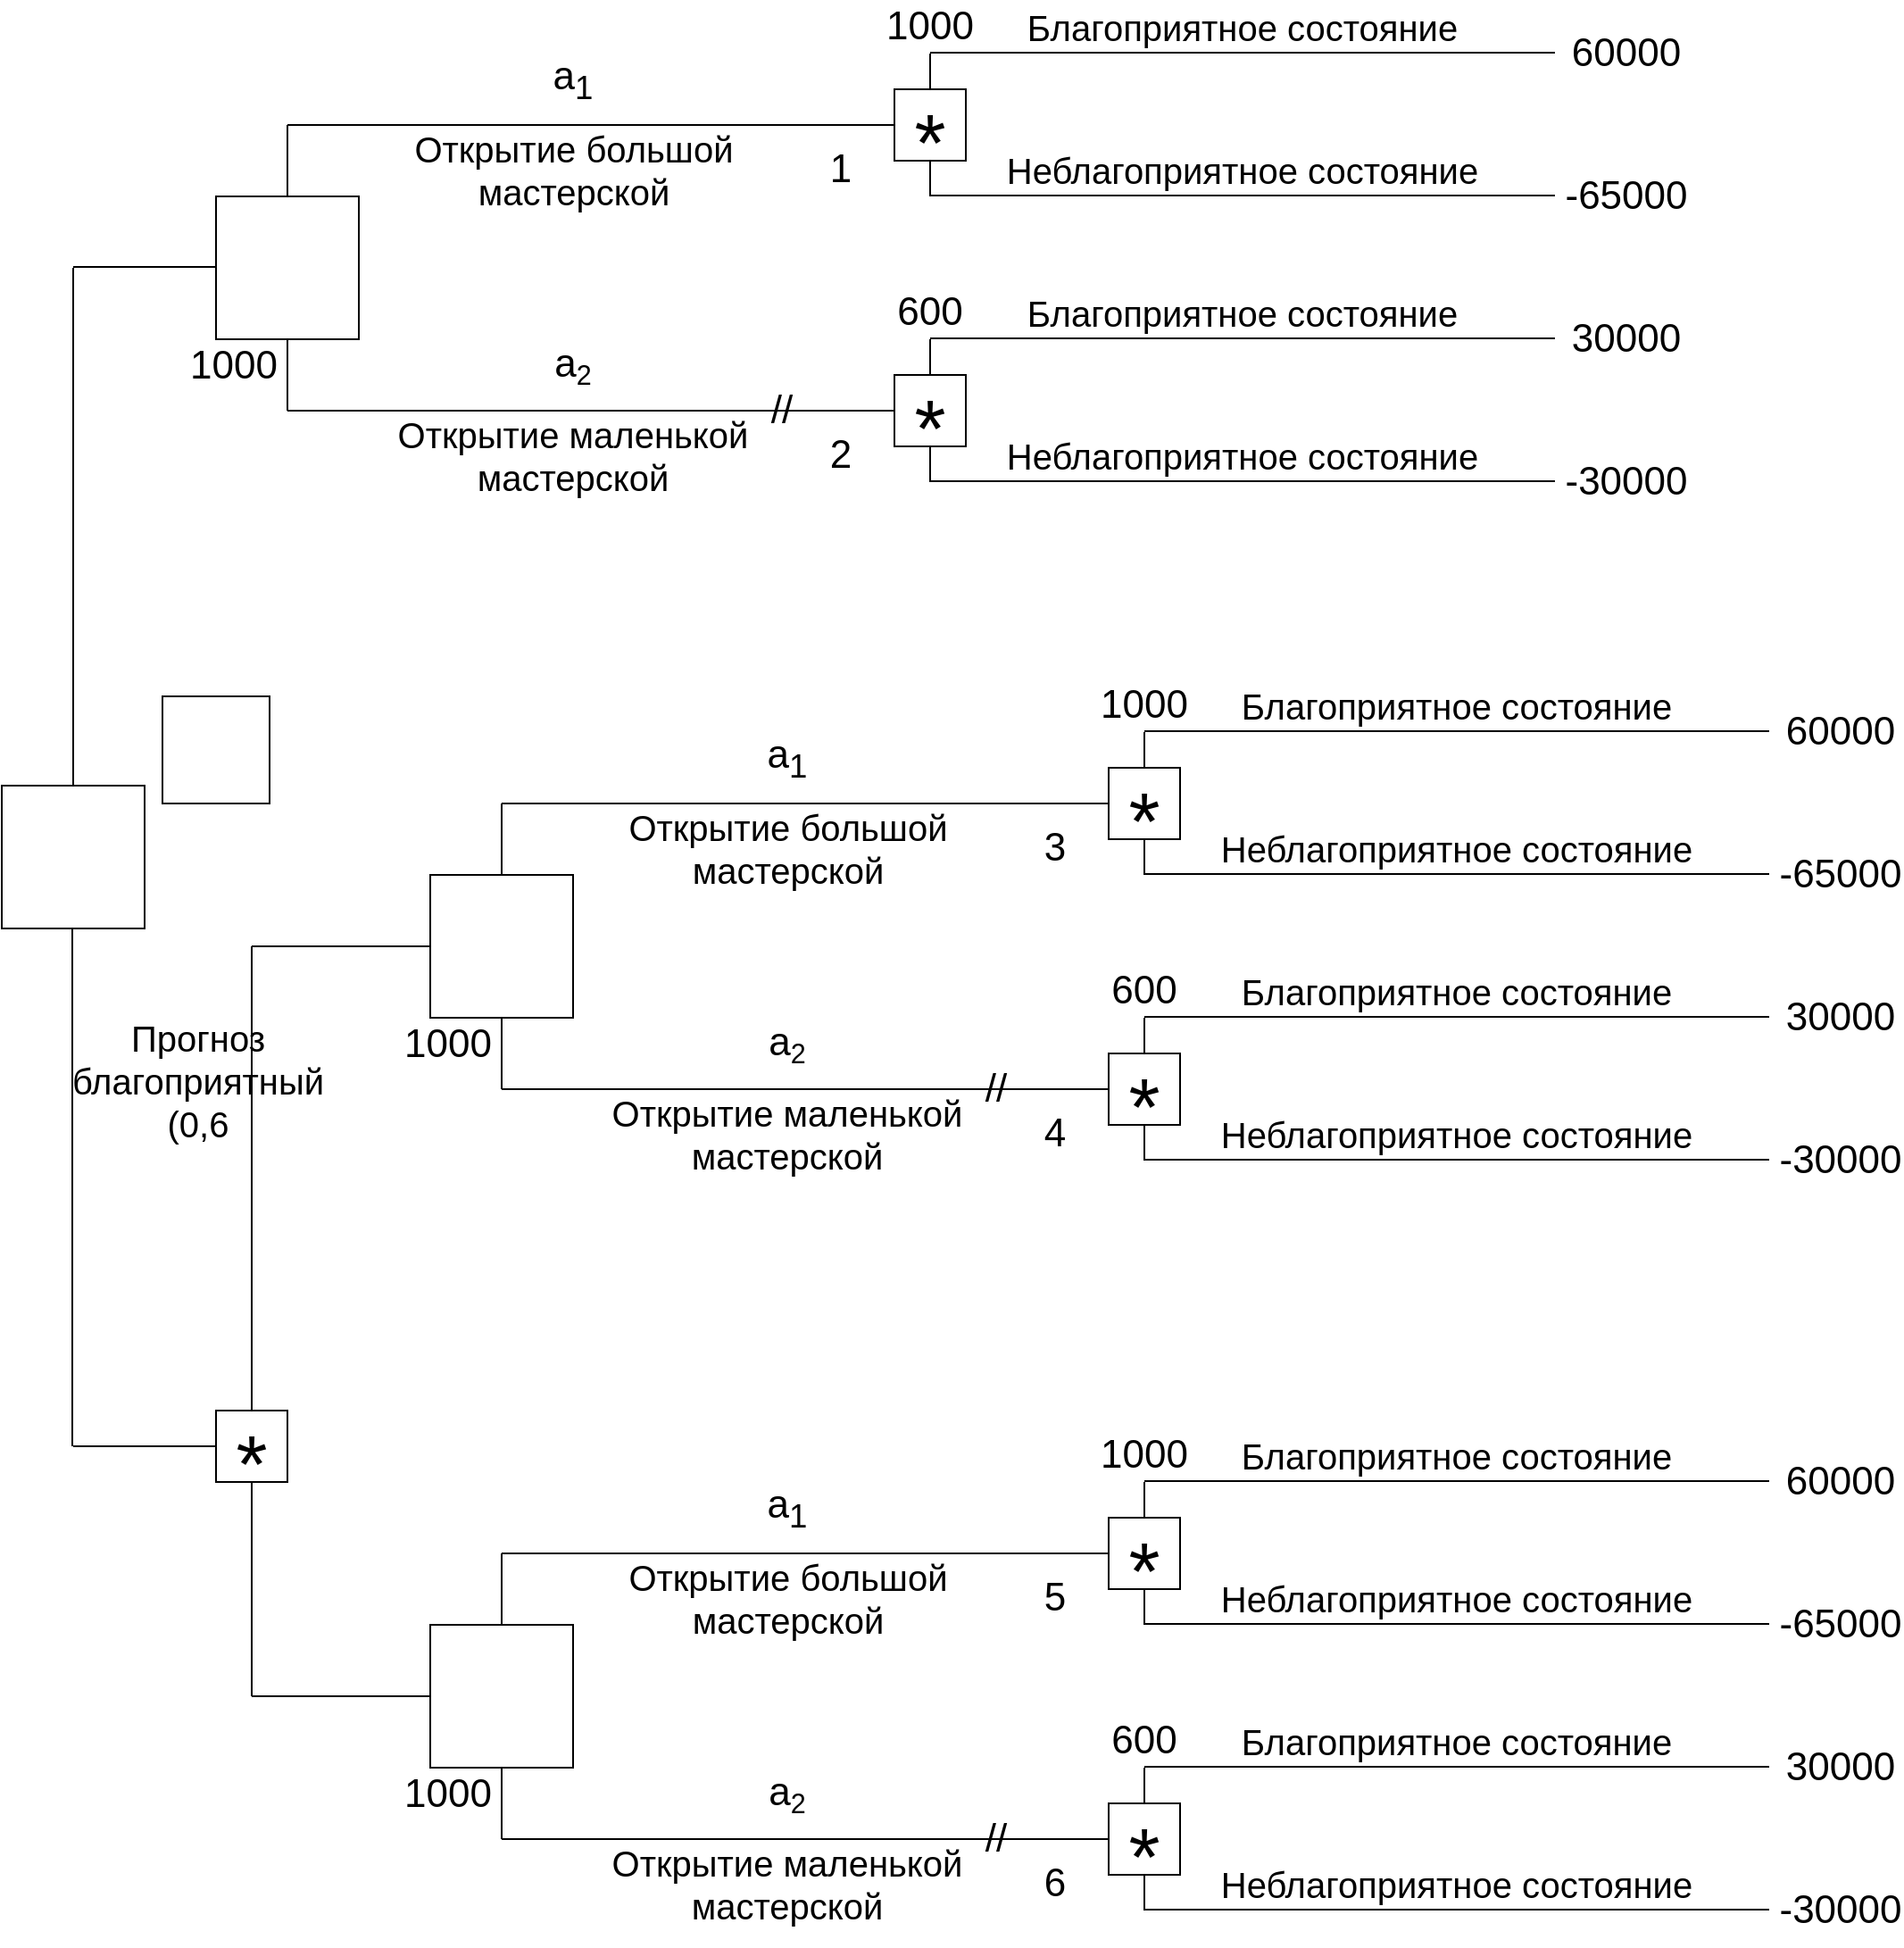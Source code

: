 <mxfile version="21.2.2" type="github">
  <diagram name="Страница 1" id="u-sbfwJLnuA_nyr79iu4">
    <mxGraphModel dx="1055" dy="1715" grid="1" gridSize="10" guides="1" tooltips="1" connect="1" arrows="1" fold="1" page="1" pageScale="1" pageWidth="827" pageHeight="1169" math="0" shadow="0">
      <root>
        <mxCell id="0" />
        <mxCell id="1" parent="0" />
        <mxCell id="143vvhO9jWTRz-17te7v-1" value="" style="whiteSpace=wrap;html=1;aspect=fixed;" vertex="1" parent="1">
          <mxGeometry x="200" y="360" width="80" height="80" as="geometry" />
        </mxCell>
        <mxCell id="143vvhO9jWTRz-17te7v-2" value="" style="whiteSpace=wrap;html=1;aspect=fixed;fontSize=30;" vertex="1" parent="1">
          <mxGeometry x="580" y="300" width="40" height="40" as="geometry" />
        </mxCell>
        <mxCell id="143vvhO9jWTRz-17te7v-3" value="" style="whiteSpace=wrap;html=1;aspect=fixed;" vertex="1" parent="1">
          <mxGeometry x="580" y="460" width="40" height="40" as="geometry" />
        </mxCell>
        <mxCell id="143vvhO9jWTRz-17te7v-4" value="" style="endArrow=none;html=1;rounded=0;" edge="1" parent="1">
          <mxGeometry width="50" height="50" relative="1" as="geometry">
            <mxPoint x="240" y="360" as="sourcePoint" />
            <mxPoint x="240" y="320" as="targetPoint" />
          </mxGeometry>
        </mxCell>
        <mxCell id="143vvhO9jWTRz-17te7v-5" value="" style="endArrow=none;html=1;rounded=0;entryX=0;entryY=0.5;entryDx=0;entryDy=0;" edge="1" parent="1" target="143vvhO9jWTRz-17te7v-2">
          <mxGeometry width="50" height="50" relative="1" as="geometry">
            <mxPoint x="240" y="320" as="sourcePoint" />
            <mxPoint x="290" y="270" as="targetPoint" />
          </mxGeometry>
        </mxCell>
        <mxCell id="143vvhO9jWTRz-17te7v-6" value="" style="endArrow=none;html=1;rounded=0;" edge="1" parent="1">
          <mxGeometry width="50" height="50" relative="1" as="geometry">
            <mxPoint x="240" y="480" as="sourcePoint" />
            <mxPoint x="240" y="440" as="targetPoint" />
          </mxGeometry>
        </mxCell>
        <mxCell id="143vvhO9jWTRz-17te7v-7" value="" style="endArrow=none;html=1;rounded=0;entryX=0;entryY=0.5;entryDx=0;entryDy=0;" edge="1" parent="1" target="143vvhO9jWTRz-17te7v-3">
          <mxGeometry width="50" height="50" relative="1" as="geometry">
            <mxPoint x="240" y="480" as="sourcePoint" />
            <mxPoint x="290" y="430" as="targetPoint" />
          </mxGeometry>
        </mxCell>
        <mxCell id="143vvhO9jWTRz-17te7v-8" value="" style="endArrow=none;html=1;rounded=0;" edge="1" parent="1">
          <mxGeometry width="50" height="50" relative="1" as="geometry">
            <mxPoint x="600" y="279.5" as="sourcePoint" />
            <mxPoint x="950" y="279.5" as="targetPoint" />
          </mxGeometry>
        </mxCell>
        <mxCell id="143vvhO9jWTRz-17te7v-9" value="" style="endArrow=none;html=1;rounded=0;" edge="1" parent="1">
          <mxGeometry width="50" height="50" relative="1" as="geometry">
            <mxPoint x="600" y="359.5" as="sourcePoint" />
            <mxPoint x="950" y="359.5" as="targetPoint" />
          </mxGeometry>
        </mxCell>
        <mxCell id="143vvhO9jWTRz-17te7v-10" value="" style="endArrow=none;html=1;rounded=0;" edge="1" parent="1">
          <mxGeometry width="50" height="50" relative="1" as="geometry">
            <mxPoint x="600" y="439.5" as="sourcePoint" />
            <mxPoint x="950" y="439.5" as="targetPoint" />
          </mxGeometry>
        </mxCell>
        <mxCell id="143vvhO9jWTRz-17te7v-11" value="" style="endArrow=none;html=1;rounded=0;" edge="1" parent="1">
          <mxGeometry width="50" height="50" relative="1" as="geometry">
            <mxPoint x="600" y="519.5" as="sourcePoint" />
            <mxPoint x="950" y="519.5" as="targetPoint" />
          </mxGeometry>
        </mxCell>
        <mxCell id="143vvhO9jWTRz-17te7v-12" value="" style="endArrow=none;html=1;rounded=0;exitX=0.5;exitY=0;exitDx=0;exitDy=0;" edge="1" parent="1" source="143vvhO9jWTRz-17te7v-3">
          <mxGeometry width="50" height="50" relative="1" as="geometry">
            <mxPoint x="550" y="490" as="sourcePoint" />
            <mxPoint x="600" y="440" as="targetPoint" />
          </mxGeometry>
        </mxCell>
        <mxCell id="143vvhO9jWTRz-17te7v-13" value="" style="endArrow=none;html=1;rounded=0;exitX=0.5;exitY=1;exitDx=0;exitDy=0;" edge="1" parent="1" source="143vvhO9jWTRz-17te7v-3">
          <mxGeometry width="50" height="50" relative="1" as="geometry">
            <mxPoint x="550" y="570" as="sourcePoint" />
            <mxPoint x="600" y="520" as="targetPoint" />
          </mxGeometry>
        </mxCell>
        <mxCell id="143vvhO9jWTRz-17te7v-14" value="" style="endArrow=none;html=1;rounded=0;exitX=0.5;exitY=0;exitDx=0;exitDy=0;" edge="1" parent="1" source="143vvhO9jWTRz-17te7v-2">
          <mxGeometry width="50" height="50" relative="1" as="geometry">
            <mxPoint x="550" y="330" as="sourcePoint" />
            <mxPoint x="600" y="280" as="targetPoint" />
          </mxGeometry>
        </mxCell>
        <mxCell id="143vvhO9jWTRz-17te7v-15" value="" style="endArrow=none;html=1;rounded=0;exitX=0.5;exitY=1;exitDx=0;exitDy=0;" edge="1" parent="1" source="143vvhO9jWTRz-17te7v-2">
          <mxGeometry width="50" height="50" relative="1" as="geometry">
            <mxPoint x="550" y="410" as="sourcePoint" />
            <mxPoint x="600" y="360" as="targetPoint" />
          </mxGeometry>
        </mxCell>
        <mxCell id="143vvhO9jWTRz-17te7v-16" value="&lt;span style=&quot;font-size: 20px;&quot;&gt;Благоприятное состояние&lt;/span&gt;" style="text;html=1;strokeColor=none;fillColor=none;align=center;verticalAlign=middle;whiteSpace=wrap;rounded=0;" vertex="1" parent="1">
          <mxGeometry x="630" y="250" width="290" height="30" as="geometry" />
        </mxCell>
        <mxCell id="143vvhO9jWTRz-17te7v-17" value="&lt;span style=&quot;font-size: 20px;&quot;&gt;Благоприятное состояние&lt;/span&gt;" style="text;html=1;strokeColor=none;fillColor=none;align=center;verticalAlign=middle;whiteSpace=wrap;rounded=0;" vertex="1" parent="1">
          <mxGeometry x="630" y="410" width="290" height="30" as="geometry" />
        </mxCell>
        <mxCell id="143vvhO9jWTRz-17te7v-18" value="&lt;span style=&quot;font-size: 20px;&quot;&gt;Неблагоприятное состояние&lt;/span&gt;" style="text;html=1;strokeColor=none;fillColor=none;align=center;verticalAlign=middle;whiteSpace=wrap;rounded=0;" vertex="1" parent="1">
          <mxGeometry x="630" y="330" width="290" height="30" as="geometry" />
        </mxCell>
        <mxCell id="143vvhO9jWTRz-17te7v-19" value="&lt;span style=&quot;font-size: 20px;&quot;&gt;Неблагоприятное состояние&lt;/span&gt;" style="text;html=1;strokeColor=none;fillColor=none;align=center;verticalAlign=middle;whiteSpace=wrap;rounded=0;" vertex="1" parent="1">
          <mxGeometry x="630" y="490" width="290" height="30" as="geometry" />
        </mxCell>
        <mxCell id="143vvhO9jWTRz-17te7v-20" value="&lt;span style=&quot;font-size: 20px;&quot;&gt;Открытие большой мастерской&lt;/span&gt;" style="text;html=1;strokeColor=none;fillColor=none;align=center;verticalAlign=middle;whiteSpace=wrap;rounded=0;fontSize=20;" vertex="1" parent="1">
          <mxGeometry x="253.5" y="330" width="293" height="30" as="geometry" />
        </mxCell>
        <mxCell id="143vvhO9jWTRz-17te7v-21" value="&lt;span style=&quot;font-size: 20px;&quot;&gt;Открытие маленькой мастерской&lt;/span&gt;" style="text;html=1;strokeColor=none;fillColor=none;align=center;verticalAlign=middle;whiteSpace=wrap;rounded=0;" vertex="1" parent="1">
          <mxGeometry x="270" y="490" width="260" height="30" as="geometry" />
        </mxCell>
        <mxCell id="143vvhO9jWTRz-17te7v-22" value="*" style="text;html=1;strokeColor=none;fillColor=none;align=center;verticalAlign=middle;whiteSpace=wrap;rounded=0;fontSize=45;" vertex="1" parent="1">
          <mxGeometry x="570" y="310" width="60" height="40" as="geometry" />
        </mxCell>
        <mxCell id="143vvhO9jWTRz-17te7v-23" value="*" style="text;html=1;strokeColor=none;fillColor=none;align=center;verticalAlign=middle;whiteSpace=wrap;rounded=0;fontSize=45;" vertex="1" parent="1">
          <mxGeometry x="570" y="470" width="60" height="40" as="geometry" />
        </mxCell>
        <mxCell id="143vvhO9jWTRz-17te7v-24" value="1" style="text;html=1;strokeColor=none;fillColor=none;align=center;verticalAlign=middle;whiteSpace=wrap;rounded=0;fontSize=22;" vertex="1" parent="1">
          <mxGeometry x="520" y="330" width="60" height="30" as="geometry" />
        </mxCell>
        <mxCell id="143vvhO9jWTRz-17te7v-25" value="2" style="text;html=1;strokeColor=none;fillColor=none;align=center;verticalAlign=middle;whiteSpace=wrap;rounded=0;fontSize=22;" vertex="1" parent="1">
          <mxGeometry x="520" y="490" width="60" height="30" as="geometry" />
        </mxCell>
        <mxCell id="143vvhO9jWTRz-17te7v-26" value="a&lt;sub&gt;1&lt;/sub&gt;" style="text;html=1;strokeColor=none;fillColor=none;align=center;verticalAlign=middle;whiteSpace=wrap;rounded=0;fontSize=22;" vertex="1" parent="1">
          <mxGeometry x="370" y="280" width="60" height="30" as="geometry" />
        </mxCell>
        <mxCell id="143vvhO9jWTRz-17te7v-27" value="a&lt;span style=&quot;font-size: 18.333px;&quot;&gt;&lt;sub&gt;2&lt;/sub&gt;&lt;/span&gt;" style="text;html=1;strokeColor=none;fillColor=none;align=center;verticalAlign=middle;whiteSpace=wrap;rounded=0;fontSize=22;" vertex="1" parent="1">
          <mxGeometry x="370" y="440" width="60" height="30" as="geometry" />
        </mxCell>
        <mxCell id="143vvhO9jWTRz-17te7v-28" value="60000" style="text;html=1;strokeColor=none;fillColor=none;align=center;verticalAlign=middle;whiteSpace=wrap;rounded=0;fontSize=22;" vertex="1" parent="1">
          <mxGeometry x="960" y="260" width="60" height="40" as="geometry" />
        </mxCell>
        <mxCell id="143vvhO9jWTRz-17te7v-29" value="-65000" style="text;html=1;strokeColor=none;fillColor=none;align=center;verticalAlign=middle;whiteSpace=wrap;rounded=0;fontSize=22;" vertex="1" parent="1">
          <mxGeometry x="960" y="340" width="60" height="40" as="geometry" />
        </mxCell>
        <mxCell id="143vvhO9jWTRz-17te7v-30" value="30000" style="text;html=1;strokeColor=none;fillColor=none;align=center;verticalAlign=middle;whiteSpace=wrap;rounded=0;fontSize=22;" vertex="1" parent="1">
          <mxGeometry x="960" y="420" width="60" height="40" as="geometry" />
        </mxCell>
        <mxCell id="143vvhO9jWTRz-17te7v-31" value="-30000" style="text;html=1;strokeColor=none;fillColor=none;align=center;verticalAlign=middle;whiteSpace=wrap;rounded=0;fontSize=22;" vertex="1" parent="1">
          <mxGeometry x="960" y="500" width="60" height="40" as="geometry" />
        </mxCell>
        <mxCell id="143vvhO9jWTRz-17te7v-32" value="1000" style="text;html=1;strokeColor=none;fillColor=none;align=center;verticalAlign=middle;whiteSpace=wrap;rounded=0;fontSize=22;" vertex="1" parent="1">
          <mxGeometry x="180" y="440" width="60" height="30" as="geometry" />
        </mxCell>
        <mxCell id="143vvhO9jWTRz-17te7v-33" value="1000" style="text;html=1;strokeColor=none;fillColor=none;align=center;verticalAlign=middle;whiteSpace=wrap;rounded=0;fontSize=22;" vertex="1" parent="1">
          <mxGeometry x="570" y="250" width="60" height="30" as="geometry" />
        </mxCell>
        <mxCell id="143vvhO9jWTRz-17te7v-34" value="600" style="text;html=1;strokeColor=none;fillColor=none;align=center;verticalAlign=middle;whiteSpace=wrap;rounded=0;fontSize=22;" vertex="1" parent="1">
          <mxGeometry x="570" y="410" width="60" height="30" as="geometry" />
        </mxCell>
        <mxCell id="143vvhO9jWTRz-17te7v-35" value="//" style="text;html=1;strokeColor=none;fillColor=none;align=center;verticalAlign=middle;whiteSpace=wrap;rounded=0;fontSize=22;" vertex="1" parent="1">
          <mxGeometry x="486.5" y="465" width="60" height="30" as="geometry" />
        </mxCell>
        <mxCell id="143vvhO9jWTRz-17te7v-36" value="" style="endArrow=none;html=1;rounded=0;" edge="1" parent="1">
          <mxGeometry width="50" height="50" relative="1" as="geometry">
            <mxPoint x="120" y="1060" as="sourcePoint" />
            <mxPoint x="200" y="1060" as="targetPoint" />
          </mxGeometry>
        </mxCell>
        <mxCell id="143vvhO9jWTRz-17te7v-37" value="" style="endArrow=none;html=1;rounded=0;" edge="1" parent="1">
          <mxGeometry width="50" height="50" relative="1" as="geometry">
            <mxPoint x="120" y="690" as="sourcePoint" />
            <mxPoint x="120" y="400" as="targetPoint" />
          </mxGeometry>
        </mxCell>
        <mxCell id="143vvhO9jWTRz-17te7v-38" value="" style="whiteSpace=wrap;html=1;aspect=fixed;" vertex="1" parent="1">
          <mxGeometry x="80" y="690" width="80" height="80" as="geometry" />
        </mxCell>
        <mxCell id="143vvhO9jWTRz-17te7v-39" value="" style="whiteSpace=wrap;html=1;aspect=fixed;" vertex="1" parent="1">
          <mxGeometry x="170" y="640" width="60" height="60" as="geometry" />
        </mxCell>
        <mxCell id="143vvhO9jWTRz-17te7v-40" value="" style="endArrow=none;html=1;rounded=0;" edge="1" parent="1">
          <mxGeometry width="50" height="50" relative="1" as="geometry">
            <mxPoint x="119.5" y="1060" as="sourcePoint" />
            <mxPoint x="119.5" y="770" as="targetPoint" />
          </mxGeometry>
        </mxCell>
        <mxCell id="143vvhO9jWTRz-17te7v-41" value="" style="endArrow=none;html=1;rounded=0;" edge="1" parent="1">
          <mxGeometry width="50" height="50" relative="1" as="geometry">
            <mxPoint x="120" y="399.5" as="sourcePoint" />
            <mxPoint x="200" y="399.5" as="targetPoint" />
          </mxGeometry>
        </mxCell>
        <mxCell id="143vvhO9jWTRz-17te7v-42" value="" style="whiteSpace=wrap;html=1;aspect=fixed;" vertex="1" parent="1">
          <mxGeometry x="200" y="1040" width="40" height="40" as="geometry" />
        </mxCell>
        <mxCell id="143vvhO9jWTRz-17te7v-43" value="*" style="text;html=1;strokeColor=none;fillColor=none;align=center;verticalAlign=middle;whiteSpace=wrap;rounded=0;fontSize=45;" vertex="1" parent="1">
          <mxGeometry x="190" y="1050" width="60" height="40" as="geometry" />
        </mxCell>
        <mxCell id="143vvhO9jWTRz-17te7v-44" value="" style="endArrow=none;html=1;rounded=0;" edge="1" parent="1">
          <mxGeometry width="50" height="50" relative="1" as="geometry">
            <mxPoint x="220" y="1040" as="sourcePoint" />
            <mxPoint x="220" y="780" as="targetPoint" />
          </mxGeometry>
        </mxCell>
        <mxCell id="143vvhO9jWTRz-17te7v-45" value="&lt;span style=&quot;font-size: 20px;&quot;&gt;Прогноз благоприятный (0,6&lt;/span&gt;" style="text;html=1;strokeColor=none;fillColor=none;align=center;verticalAlign=middle;whiteSpace=wrap;rounded=0;flipV=0;flipH=0;" vertex="1" parent="1">
          <mxGeometry x="160" y="830" width="60" height="50" as="geometry" />
        </mxCell>
        <mxCell id="143vvhO9jWTRz-17te7v-46" value="" style="endArrow=none;html=1;rounded=0;" edge="1" parent="1">
          <mxGeometry width="50" height="50" relative="1" as="geometry">
            <mxPoint x="220" y="780" as="sourcePoint" />
            <mxPoint x="320" y="780" as="targetPoint" />
          </mxGeometry>
        </mxCell>
        <mxCell id="143vvhO9jWTRz-17te7v-47" value="" style="whiteSpace=wrap;html=1;aspect=fixed;" vertex="1" parent="1">
          <mxGeometry x="320" y="740" width="80" height="80" as="geometry" />
        </mxCell>
        <mxCell id="143vvhO9jWTRz-17te7v-48" value="" style="whiteSpace=wrap;html=1;aspect=fixed;fontSize=30;" vertex="1" parent="1">
          <mxGeometry x="700" y="680" width="40" height="40" as="geometry" />
        </mxCell>
        <mxCell id="143vvhO9jWTRz-17te7v-49" value="" style="whiteSpace=wrap;html=1;aspect=fixed;" vertex="1" parent="1">
          <mxGeometry x="700" y="840" width="40" height="40" as="geometry" />
        </mxCell>
        <mxCell id="143vvhO9jWTRz-17te7v-50" value="" style="endArrow=none;html=1;rounded=0;" edge="1" parent="1">
          <mxGeometry width="50" height="50" relative="1" as="geometry">
            <mxPoint x="360" y="740" as="sourcePoint" />
            <mxPoint x="360" y="700" as="targetPoint" />
          </mxGeometry>
        </mxCell>
        <mxCell id="143vvhO9jWTRz-17te7v-51" value="" style="endArrow=none;html=1;rounded=0;entryX=0;entryY=0.5;entryDx=0;entryDy=0;" edge="1" parent="1" target="143vvhO9jWTRz-17te7v-48">
          <mxGeometry width="50" height="50" relative="1" as="geometry">
            <mxPoint x="360" y="700" as="sourcePoint" />
            <mxPoint x="410" y="650" as="targetPoint" />
          </mxGeometry>
        </mxCell>
        <mxCell id="143vvhO9jWTRz-17te7v-52" value="" style="endArrow=none;html=1;rounded=0;" edge="1" parent="1">
          <mxGeometry width="50" height="50" relative="1" as="geometry">
            <mxPoint x="360" y="860" as="sourcePoint" />
            <mxPoint x="360" y="820" as="targetPoint" />
          </mxGeometry>
        </mxCell>
        <mxCell id="143vvhO9jWTRz-17te7v-53" value="" style="endArrow=none;html=1;rounded=0;entryX=0;entryY=0.5;entryDx=0;entryDy=0;" edge="1" parent="1" target="143vvhO9jWTRz-17te7v-49">
          <mxGeometry width="50" height="50" relative="1" as="geometry">
            <mxPoint x="360" y="860" as="sourcePoint" />
            <mxPoint x="410" y="810" as="targetPoint" />
          </mxGeometry>
        </mxCell>
        <mxCell id="143vvhO9jWTRz-17te7v-54" value="" style="endArrow=none;html=1;rounded=0;" edge="1" parent="1">
          <mxGeometry width="50" height="50" relative="1" as="geometry">
            <mxPoint x="720" y="659.5" as="sourcePoint" />
            <mxPoint x="1070" y="659.5" as="targetPoint" />
          </mxGeometry>
        </mxCell>
        <mxCell id="143vvhO9jWTRz-17te7v-55" value="" style="endArrow=none;html=1;rounded=0;" edge="1" parent="1">
          <mxGeometry width="50" height="50" relative="1" as="geometry">
            <mxPoint x="720" y="739.5" as="sourcePoint" />
            <mxPoint x="1070" y="739.5" as="targetPoint" />
          </mxGeometry>
        </mxCell>
        <mxCell id="143vvhO9jWTRz-17te7v-56" value="" style="endArrow=none;html=1;rounded=0;" edge="1" parent="1">
          <mxGeometry width="50" height="50" relative="1" as="geometry">
            <mxPoint x="720" y="819.5" as="sourcePoint" />
            <mxPoint x="1070" y="819.5" as="targetPoint" />
          </mxGeometry>
        </mxCell>
        <mxCell id="143vvhO9jWTRz-17te7v-57" value="" style="endArrow=none;html=1;rounded=0;" edge="1" parent="1">
          <mxGeometry width="50" height="50" relative="1" as="geometry">
            <mxPoint x="720" y="899.5" as="sourcePoint" />
            <mxPoint x="1070" y="899.5" as="targetPoint" />
          </mxGeometry>
        </mxCell>
        <mxCell id="143vvhO9jWTRz-17te7v-58" value="" style="endArrow=none;html=1;rounded=0;exitX=0.5;exitY=0;exitDx=0;exitDy=0;" edge="1" parent="1" source="143vvhO9jWTRz-17te7v-49">
          <mxGeometry width="50" height="50" relative="1" as="geometry">
            <mxPoint x="670" y="870" as="sourcePoint" />
            <mxPoint x="720" y="820" as="targetPoint" />
          </mxGeometry>
        </mxCell>
        <mxCell id="143vvhO9jWTRz-17te7v-59" value="" style="endArrow=none;html=1;rounded=0;exitX=0.5;exitY=1;exitDx=0;exitDy=0;" edge="1" parent="1" source="143vvhO9jWTRz-17te7v-49">
          <mxGeometry width="50" height="50" relative="1" as="geometry">
            <mxPoint x="670" y="950" as="sourcePoint" />
            <mxPoint x="720" y="900" as="targetPoint" />
          </mxGeometry>
        </mxCell>
        <mxCell id="143vvhO9jWTRz-17te7v-60" value="" style="endArrow=none;html=1;rounded=0;exitX=0.5;exitY=0;exitDx=0;exitDy=0;" edge="1" parent="1" source="143vvhO9jWTRz-17te7v-48">
          <mxGeometry width="50" height="50" relative="1" as="geometry">
            <mxPoint x="670" y="710" as="sourcePoint" />
            <mxPoint x="720" y="660" as="targetPoint" />
          </mxGeometry>
        </mxCell>
        <mxCell id="143vvhO9jWTRz-17te7v-61" value="" style="endArrow=none;html=1;rounded=0;exitX=0.5;exitY=1;exitDx=0;exitDy=0;" edge="1" parent="1" source="143vvhO9jWTRz-17te7v-48">
          <mxGeometry width="50" height="50" relative="1" as="geometry">
            <mxPoint x="670" y="790" as="sourcePoint" />
            <mxPoint x="720" y="740" as="targetPoint" />
          </mxGeometry>
        </mxCell>
        <mxCell id="143vvhO9jWTRz-17te7v-62" value="&lt;span style=&quot;font-size: 20px;&quot;&gt;Благоприятное состояние&lt;/span&gt;" style="text;html=1;strokeColor=none;fillColor=none;align=center;verticalAlign=middle;whiteSpace=wrap;rounded=0;" vertex="1" parent="1">
          <mxGeometry x="750" y="630" width="290" height="30" as="geometry" />
        </mxCell>
        <mxCell id="143vvhO9jWTRz-17te7v-63" value="&lt;span style=&quot;font-size: 20px;&quot;&gt;Благоприятное состояние&lt;/span&gt;" style="text;html=1;strokeColor=none;fillColor=none;align=center;verticalAlign=middle;whiteSpace=wrap;rounded=0;" vertex="1" parent="1">
          <mxGeometry x="750" y="790" width="290" height="30" as="geometry" />
        </mxCell>
        <mxCell id="143vvhO9jWTRz-17te7v-64" value="&lt;span style=&quot;font-size: 20px;&quot;&gt;Неблагоприятное состояние&lt;/span&gt;" style="text;html=1;strokeColor=none;fillColor=none;align=center;verticalAlign=middle;whiteSpace=wrap;rounded=0;" vertex="1" parent="1">
          <mxGeometry x="750" y="710" width="290" height="30" as="geometry" />
        </mxCell>
        <mxCell id="143vvhO9jWTRz-17te7v-65" value="&lt;span style=&quot;font-size: 20px;&quot;&gt;Неблагоприятное состояние&lt;/span&gt;" style="text;html=1;strokeColor=none;fillColor=none;align=center;verticalAlign=middle;whiteSpace=wrap;rounded=0;" vertex="1" parent="1">
          <mxGeometry x="750" y="870" width="290" height="30" as="geometry" />
        </mxCell>
        <mxCell id="143vvhO9jWTRz-17te7v-66" value="&lt;span style=&quot;font-size: 20px;&quot;&gt;Открытие большой мастерской&lt;/span&gt;" style="text;html=1;strokeColor=none;fillColor=none;align=center;verticalAlign=middle;whiteSpace=wrap;rounded=0;fontSize=20;" vertex="1" parent="1">
          <mxGeometry x="373.5" y="710" width="293" height="30" as="geometry" />
        </mxCell>
        <mxCell id="143vvhO9jWTRz-17te7v-67" value="&lt;span style=&quot;font-size: 20px;&quot;&gt;Открытие маленькой мастерской&lt;/span&gt;" style="text;html=1;strokeColor=none;fillColor=none;align=center;verticalAlign=middle;whiteSpace=wrap;rounded=0;" vertex="1" parent="1">
          <mxGeometry x="390" y="870" width="260" height="30" as="geometry" />
        </mxCell>
        <mxCell id="143vvhO9jWTRz-17te7v-68" value="*" style="text;html=1;strokeColor=none;fillColor=none;align=center;verticalAlign=middle;whiteSpace=wrap;rounded=0;fontSize=45;" vertex="1" parent="1">
          <mxGeometry x="690" y="690" width="60" height="40" as="geometry" />
        </mxCell>
        <mxCell id="143vvhO9jWTRz-17te7v-69" value="*" style="text;html=1;strokeColor=none;fillColor=none;align=center;verticalAlign=middle;whiteSpace=wrap;rounded=0;fontSize=45;" vertex="1" parent="1">
          <mxGeometry x="690" y="850" width="60" height="40" as="geometry" />
        </mxCell>
        <mxCell id="143vvhO9jWTRz-17te7v-70" value="3" style="text;html=1;strokeColor=none;fillColor=none;align=center;verticalAlign=middle;whiteSpace=wrap;rounded=0;fontSize=22;" vertex="1" parent="1">
          <mxGeometry x="640" y="710" width="60" height="30" as="geometry" />
        </mxCell>
        <mxCell id="143vvhO9jWTRz-17te7v-71" value="4" style="text;html=1;strokeColor=none;fillColor=none;align=center;verticalAlign=middle;whiteSpace=wrap;rounded=0;fontSize=22;" vertex="1" parent="1">
          <mxGeometry x="640" y="870" width="60" height="30" as="geometry" />
        </mxCell>
        <mxCell id="143vvhO9jWTRz-17te7v-72" value="a&lt;sub&gt;1&lt;/sub&gt;" style="text;html=1;strokeColor=none;fillColor=none;align=center;verticalAlign=middle;whiteSpace=wrap;rounded=0;fontSize=22;" vertex="1" parent="1">
          <mxGeometry x="490" y="660" width="60" height="30" as="geometry" />
        </mxCell>
        <mxCell id="143vvhO9jWTRz-17te7v-73" value="a&lt;span style=&quot;font-size: 18.333px;&quot;&gt;&lt;sub&gt;2&lt;/sub&gt;&lt;/span&gt;" style="text;html=1;strokeColor=none;fillColor=none;align=center;verticalAlign=middle;whiteSpace=wrap;rounded=0;fontSize=22;" vertex="1" parent="1">
          <mxGeometry x="490" y="820" width="60" height="30" as="geometry" />
        </mxCell>
        <mxCell id="143vvhO9jWTRz-17te7v-74" value="60000" style="text;html=1;strokeColor=none;fillColor=none;align=center;verticalAlign=middle;whiteSpace=wrap;rounded=0;fontSize=22;" vertex="1" parent="1">
          <mxGeometry x="1080" y="640" width="60" height="40" as="geometry" />
        </mxCell>
        <mxCell id="143vvhO9jWTRz-17te7v-75" value="-65000" style="text;html=1;strokeColor=none;fillColor=none;align=center;verticalAlign=middle;whiteSpace=wrap;rounded=0;fontSize=22;" vertex="1" parent="1">
          <mxGeometry x="1080" y="720" width="60" height="40" as="geometry" />
        </mxCell>
        <mxCell id="143vvhO9jWTRz-17te7v-76" value="30000" style="text;html=1;strokeColor=none;fillColor=none;align=center;verticalAlign=middle;whiteSpace=wrap;rounded=0;fontSize=22;" vertex="1" parent="1">
          <mxGeometry x="1080" y="800" width="60" height="40" as="geometry" />
        </mxCell>
        <mxCell id="143vvhO9jWTRz-17te7v-77" value="-30000" style="text;html=1;strokeColor=none;fillColor=none;align=center;verticalAlign=middle;whiteSpace=wrap;rounded=0;fontSize=22;" vertex="1" parent="1">
          <mxGeometry x="1080" y="880" width="60" height="40" as="geometry" />
        </mxCell>
        <mxCell id="143vvhO9jWTRz-17te7v-78" value="1000" style="text;html=1;strokeColor=none;fillColor=none;align=center;verticalAlign=middle;whiteSpace=wrap;rounded=0;fontSize=22;" vertex="1" parent="1">
          <mxGeometry x="300" y="820" width="60" height="30" as="geometry" />
        </mxCell>
        <mxCell id="143vvhO9jWTRz-17te7v-79" value="1000" style="text;html=1;strokeColor=none;fillColor=none;align=center;verticalAlign=middle;whiteSpace=wrap;rounded=0;fontSize=22;" vertex="1" parent="1">
          <mxGeometry x="690" y="630" width="60" height="30" as="geometry" />
        </mxCell>
        <mxCell id="143vvhO9jWTRz-17te7v-80" value="600" style="text;html=1;strokeColor=none;fillColor=none;align=center;verticalAlign=middle;whiteSpace=wrap;rounded=0;fontSize=22;" vertex="1" parent="1">
          <mxGeometry x="690" y="790" width="60" height="30" as="geometry" />
        </mxCell>
        <mxCell id="143vvhO9jWTRz-17te7v-81" value="//" style="text;html=1;strokeColor=none;fillColor=none;align=center;verticalAlign=middle;whiteSpace=wrap;rounded=0;fontSize=22;" vertex="1" parent="1">
          <mxGeometry x="606.5" y="845" width="60" height="30" as="geometry" />
        </mxCell>
        <mxCell id="143vvhO9jWTRz-17te7v-82" value="" style="endArrow=none;html=1;rounded=0;" edge="1" parent="1">
          <mxGeometry width="50" height="50" relative="1" as="geometry">
            <mxPoint x="220" y="1200" as="sourcePoint" />
            <mxPoint x="220" y="1080" as="targetPoint" />
          </mxGeometry>
        </mxCell>
        <mxCell id="143vvhO9jWTRz-17te7v-119" value="" style="endArrow=none;html=1;rounded=0;" edge="1" parent="1">
          <mxGeometry width="50" height="50" relative="1" as="geometry">
            <mxPoint x="220" y="1200" as="sourcePoint" />
            <mxPoint x="320" y="1200" as="targetPoint" />
          </mxGeometry>
        </mxCell>
        <mxCell id="143vvhO9jWTRz-17te7v-120" value="" style="whiteSpace=wrap;html=1;aspect=fixed;" vertex="1" parent="1">
          <mxGeometry x="320" y="1160" width="80" height="80" as="geometry" />
        </mxCell>
        <mxCell id="143vvhO9jWTRz-17te7v-121" value="" style="whiteSpace=wrap;html=1;aspect=fixed;fontSize=30;" vertex="1" parent="1">
          <mxGeometry x="700" y="1100" width="40" height="40" as="geometry" />
        </mxCell>
        <mxCell id="143vvhO9jWTRz-17te7v-122" value="" style="whiteSpace=wrap;html=1;aspect=fixed;" vertex="1" parent="1">
          <mxGeometry x="700" y="1260" width="40" height="40" as="geometry" />
        </mxCell>
        <mxCell id="143vvhO9jWTRz-17te7v-123" value="" style="endArrow=none;html=1;rounded=0;" edge="1" parent="1">
          <mxGeometry width="50" height="50" relative="1" as="geometry">
            <mxPoint x="360" y="1160" as="sourcePoint" />
            <mxPoint x="360" y="1120" as="targetPoint" />
          </mxGeometry>
        </mxCell>
        <mxCell id="143vvhO9jWTRz-17te7v-124" value="" style="endArrow=none;html=1;rounded=0;entryX=0;entryY=0.5;entryDx=0;entryDy=0;" edge="1" parent="1" target="143vvhO9jWTRz-17te7v-121">
          <mxGeometry width="50" height="50" relative="1" as="geometry">
            <mxPoint x="360" y="1120" as="sourcePoint" />
            <mxPoint x="410" y="1070" as="targetPoint" />
          </mxGeometry>
        </mxCell>
        <mxCell id="143vvhO9jWTRz-17te7v-125" value="" style="endArrow=none;html=1;rounded=0;" edge="1" parent="1">
          <mxGeometry width="50" height="50" relative="1" as="geometry">
            <mxPoint x="360" y="1280" as="sourcePoint" />
            <mxPoint x="360" y="1240" as="targetPoint" />
          </mxGeometry>
        </mxCell>
        <mxCell id="143vvhO9jWTRz-17te7v-126" value="" style="endArrow=none;html=1;rounded=0;entryX=0;entryY=0.5;entryDx=0;entryDy=0;" edge="1" parent="1" target="143vvhO9jWTRz-17te7v-122">
          <mxGeometry width="50" height="50" relative="1" as="geometry">
            <mxPoint x="360" y="1280" as="sourcePoint" />
            <mxPoint x="410" y="1230" as="targetPoint" />
          </mxGeometry>
        </mxCell>
        <mxCell id="143vvhO9jWTRz-17te7v-127" value="" style="endArrow=none;html=1;rounded=0;" edge="1" parent="1">
          <mxGeometry width="50" height="50" relative="1" as="geometry">
            <mxPoint x="720" y="1079.5" as="sourcePoint" />
            <mxPoint x="1070" y="1079.5" as="targetPoint" />
          </mxGeometry>
        </mxCell>
        <mxCell id="143vvhO9jWTRz-17te7v-128" value="" style="endArrow=none;html=1;rounded=0;" edge="1" parent="1">
          <mxGeometry width="50" height="50" relative="1" as="geometry">
            <mxPoint x="720" y="1159.5" as="sourcePoint" />
            <mxPoint x="1070" y="1159.5" as="targetPoint" />
          </mxGeometry>
        </mxCell>
        <mxCell id="143vvhO9jWTRz-17te7v-129" value="" style="endArrow=none;html=1;rounded=0;" edge="1" parent="1">
          <mxGeometry width="50" height="50" relative="1" as="geometry">
            <mxPoint x="720" y="1239.5" as="sourcePoint" />
            <mxPoint x="1070" y="1239.5" as="targetPoint" />
          </mxGeometry>
        </mxCell>
        <mxCell id="143vvhO9jWTRz-17te7v-130" value="" style="endArrow=none;html=1;rounded=0;" edge="1" parent="1">
          <mxGeometry width="50" height="50" relative="1" as="geometry">
            <mxPoint x="720" y="1319.5" as="sourcePoint" />
            <mxPoint x="1070" y="1319.5" as="targetPoint" />
          </mxGeometry>
        </mxCell>
        <mxCell id="143vvhO9jWTRz-17te7v-131" value="" style="endArrow=none;html=1;rounded=0;exitX=0.5;exitY=0;exitDx=0;exitDy=0;" edge="1" parent="1" source="143vvhO9jWTRz-17te7v-122">
          <mxGeometry width="50" height="50" relative="1" as="geometry">
            <mxPoint x="670" y="1290" as="sourcePoint" />
            <mxPoint x="720" y="1240" as="targetPoint" />
          </mxGeometry>
        </mxCell>
        <mxCell id="143vvhO9jWTRz-17te7v-132" value="" style="endArrow=none;html=1;rounded=0;exitX=0.5;exitY=1;exitDx=0;exitDy=0;" edge="1" parent="1" source="143vvhO9jWTRz-17te7v-122">
          <mxGeometry width="50" height="50" relative="1" as="geometry">
            <mxPoint x="670" y="1370" as="sourcePoint" />
            <mxPoint x="720" y="1320" as="targetPoint" />
          </mxGeometry>
        </mxCell>
        <mxCell id="143vvhO9jWTRz-17te7v-133" value="" style="endArrow=none;html=1;rounded=0;exitX=0.5;exitY=0;exitDx=0;exitDy=0;" edge="1" parent="1" source="143vvhO9jWTRz-17te7v-121">
          <mxGeometry width="50" height="50" relative="1" as="geometry">
            <mxPoint x="670" y="1130" as="sourcePoint" />
            <mxPoint x="720" y="1080" as="targetPoint" />
          </mxGeometry>
        </mxCell>
        <mxCell id="143vvhO9jWTRz-17te7v-134" value="" style="endArrow=none;html=1;rounded=0;exitX=0.5;exitY=1;exitDx=0;exitDy=0;" edge="1" parent="1" source="143vvhO9jWTRz-17te7v-121">
          <mxGeometry width="50" height="50" relative="1" as="geometry">
            <mxPoint x="670" y="1210" as="sourcePoint" />
            <mxPoint x="720" y="1160" as="targetPoint" />
          </mxGeometry>
        </mxCell>
        <mxCell id="143vvhO9jWTRz-17te7v-135" value="&lt;span style=&quot;font-size: 20px;&quot;&gt;Благоприятное состояние&lt;/span&gt;" style="text;html=1;strokeColor=none;fillColor=none;align=center;verticalAlign=middle;whiteSpace=wrap;rounded=0;" vertex="1" parent="1">
          <mxGeometry x="750" y="1050" width="290" height="30" as="geometry" />
        </mxCell>
        <mxCell id="143vvhO9jWTRz-17te7v-136" value="&lt;span style=&quot;font-size: 20px;&quot;&gt;Благоприятное состояние&lt;/span&gt;" style="text;html=1;strokeColor=none;fillColor=none;align=center;verticalAlign=middle;whiteSpace=wrap;rounded=0;" vertex="1" parent="1">
          <mxGeometry x="750" y="1210" width="290" height="30" as="geometry" />
        </mxCell>
        <mxCell id="143vvhO9jWTRz-17te7v-137" value="&lt;span style=&quot;font-size: 20px;&quot;&gt;Неблагоприятное состояние&lt;/span&gt;" style="text;html=1;strokeColor=none;fillColor=none;align=center;verticalAlign=middle;whiteSpace=wrap;rounded=0;" vertex="1" parent="1">
          <mxGeometry x="750" y="1130" width="290" height="30" as="geometry" />
        </mxCell>
        <mxCell id="143vvhO9jWTRz-17te7v-138" value="&lt;span style=&quot;font-size: 20px;&quot;&gt;Неблагоприятное состояние&lt;/span&gt;" style="text;html=1;strokeColor=none;fillColor=none;align=center;verticalAlign=middle;whiteSpace=wrap;rounded=0;" vertex="1" parent="1">
          <mxGeometry x="750" y="1290" width="290" height="30" as="geometry" />
        </mxCell>
        <mxCell id="143vvhO9jWTRz-17te7v-139" value="&lt;span style=&quot;font-size: 20px;&quot;&gt;Открытие большой мастерской&lt;/span&gt;" style="text;html=1;strokeColor=none;fillColor=none;align=center;verticalAlign=middle;whiteSpace=wrap;rounded=0;fontSize=20;" vertex="1" parent="1">
          <mxGeometry x="373.5" y="1130" width="293" height="30" as="geometry" />
        </mxCell>
        <mxCell id="143vvhO9jWTRz-17te7v-140" value="&lt;span style=&quot;font-size: 20px;&quot;&gt;Открытие маленькой мастерской&lt;/span&gt;" style="text;html=1;strokeColor=none;fillColor=none;align=center;verticalAlign=middle;whiteSpace=wrap;rounded=0;" vertex="1" parent="1">
          <mxGeometry x="390" y="1290" width="260" height="30" as="geometry" />
        </mxCell>
        <mxCell id="143vvhO9jWTRz-17te7v-141" value="*" style="text;html=1;strokeColor=none;fillColor=none;align=center;verticalAlign=middle;whiteSpace=wrap;rounded=0;fontSize=45;" vertex="1" parent="1">
          <mxGeometry x="690" y="1110" width="60" height="40" as="geometry" />
        </mxCell>
        <mxCell id="143vvhO9jWTRz-17te7v-142" value="*" style="text;html=1;strokeColor=none;fillColor=none;align=center;verticalAlign=middle;whiteSpace=wrap;rounded=0;fontSize=45;" vertex="1" parent="1">
          <mxGeometry x="690" y="1270" width="60" height="40" as="geometry" />
        </mxCell>
        <mxCell id="143vvhO9jWTRz-17te7v-143" value="5" style="text;html=1;strokeColor=none;fillColor=none;align=center;verticalAlign=middle;whiteSpace=wrap;rounded=0;fontSize=22;" vertex="1" parent="1">
          <mxGeometry x="640" y="1130" width="60" height="30" as="geometry" />
        </mxCell>
        <mxCell id="143vvhO9jWTRz-17te7v-144" value="6" style="text;html=1;strokeColor=none;fillColor=none;align=center;verticalAlign=middle;whiteSpace=wrap;rounded=0;fontSize=22;" vertex="1" parent="1">
          <mxGeometry x="640" y="1290" width="60" height="30" as="geometry" />
        </mxCell>
        <mxCell id="143vvhO9jWTRz-17te7v-145" value="a&lt;sub&gt;1&lt;/sub&gt;" style="text;html=1;strokeColor=none;fillColor=none;align=center;verticalAlign=middle;whiteSpace=wrap;rounded=0;fontSize=22;" vertex="1" parent="1">
          <mxGeometry x="490" y="1080" width="60" height="30" as="geometry" />
        </mxCell>
        <mxCell id="143vvhO9jWTRz-17te7v-146" value="a&lt;span style=&quot;font-size: 18.333px;&quot;&gt;&lt;sub&gt;2&lt;/sub&gt;&lt;/span&gt;" style="text;html=1;strokeColor=none;fillColor=none;align=center;verticalAlign=middle;whiteSpace=wrap;rounded=0;fontSize=22;" vertex="1" parent="1">
          <mxGeometry x="490" y="1240" width="60" height="30" as="geometry" />
        </mxCell>
        <mxCell id="143vvhO9jWTRz-17te7v-147" value="60000" style="text;html=1;strokeColor=none;fillColor=none;align=center;verticalAlign=middle;whiteSpace=wrap;rounded=0;fontSize=22;" vertex="1" parent="1">
          <mxGeometry x="1080" y="1060" width="60" height="40" as="geometry" />
        </mxCell>
        <mxCell id="143vvhO9jWTRz-17te7v-148" value="-65000" style="text;html=1;strokeColor=none;fillColor=none;align=center;verticalAlign=middle;whiteSpace=wrap;rounded=0;fontSize=22;" vertex="1" parent="1">
          <mxGeometry x="1080" y="1140" width="60" height="40" as="geometry" />
        </mxCell>
        <mxCell id="143vvhO9jWTRz-17te7v-149" value="30000" style="text;html=1;strokeColor=none;fillColor=none;align=center;verticalAlign=middle;whiteSpace=wrap;rounded=0;fontSize=22;" vertex="1" parent="1">
          <mxGeometry x="1080" y="1220" width="60" height="40" as="geometry" />
        </mxCell>
        <mxCell id="143vvhO9jWTRz-17te7v-150" value="-30000" style="text;html=1;strokeColor=none;fillColor=none;align=center;verticalAlign=middle;whiteSpace=wrap;rounded=0;fontSize=22;" vertex="1" parent="1">
          <mxGeometry x="1080" y="1300" width="60" height="40" as="geometry" />
        </mxCell>
        <mxCell id="143vvhO9jWTRz-17te7v-151" value="1000" style="text;html=1;strokeColor=none;fillColor=none;align=center;verticalAlign=middle;whiteSpace=wrap;rounded=0;fontSize=22;" vertex="1" parent="1">
          <mxGeometry x="300" y="1240" width="60" height="30" as="geometry" />
        </mxCell>
        <mxCell id="143vvhO9jWTRz-17te7v-152" value="1000" style="text;html=1;strokeColor=none;fillColor=none;align=center;verticalAlign=middle;whiteSpace=wrap;rounded=0;fontSize=22;" vertex="1" parent="1">
          <mxGeometry x="690" y="1050" width="60" height="30" as="geometry" />
        </mxCell>
        <mxCell id="143vvhO9jWTRz-17te7v-153" value="600" style="text;html=1;strokeColor=none;fillColor=none;align=center;verticalAlign=middle;whiteSpace=wrap;rounded=0;fontSize=22;" vertex="1" parent="1">
          <mxGeometry x="690" y="1210" width="60" height="30" as="geometry" />
        </mxCell>
        <mxCell id="143vvhO9jWTRz-17te7v-154" value="//" style="text;html=1;strokeColor=none;fillColor=none;align=center;verticalAlign=middle;whiteSpace=wrap;rounded=0;fontSize=22;" vertex="1" parent="1">
          <mxGeometry x="606.5" y="1265" width="60" height="30" as="geometry" />
        </mxCell>
      </root>
    </mxGraphModel>
  </diagram>
</mxfile>
